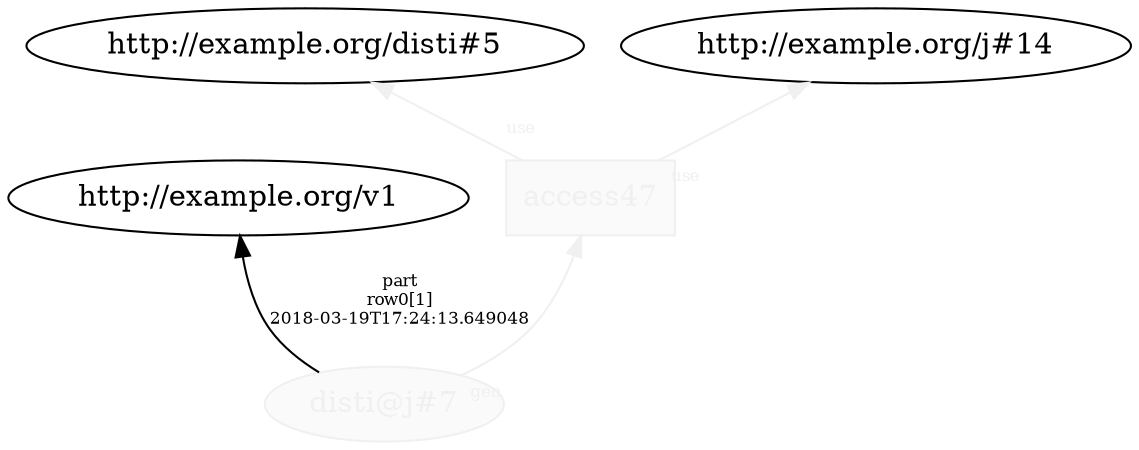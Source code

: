 digraph "PROV" { size="16,12"; rankdir="BT";
"http://example.org/disti@j#7" [fillcolor="#FAFAFA",color="#F0F0F0",style="filled",fontcolor="#F0F0F0",label="disti@j#7",URL="http://example.org/disti@j#7"]
"http://example.org/disti@j#7" -> "http://example.org/v1" [fontsize="8",distance="1.5",angle="60.0",rotation="20",label="part
row0[1]
2018-03-19T17:24:13.649048"]
"http://example.org/access47" [fillcolor="#FAFAFA",color="#F0F0F0",shape="polygon",sides="4",style="filled",fontcolor="#F0F0F0",label="access47",URL="http://example.org/access47"]
"http://example.org/access47" -> "http://example.org/disti#5" [labelfontsize="8",labeldistance="1.5",labelangle="60.0",rotation="20",taillabel="use",fontcolor="#F0F0F0",color="#F0F0F0"]
"http://example.org/access47" -> "http://example.org/j#14" [labelfontsize="8",labeldistance="1.5",labelangle="60.0",rotation="20",taillabel="use",fontcolor="#F0F0F0",color="#F0F0F0"]
"http://example.org/disti@j#7" -> "http://example.org/access47" [labelfontsize="8",labeldistance="1.5",labelangle="60.0",rotation="20",taillabel="gen",fontcolor="#F0F0F0",color="#F0F0F0"]
}